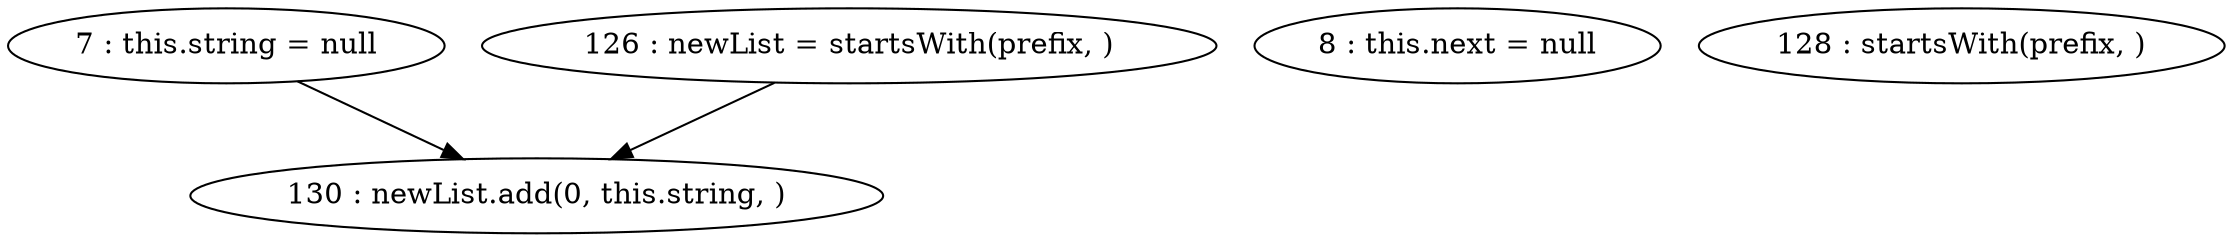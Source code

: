 digraph G {
"7 : this.string = null"
"7 : this.string = null" -> "130 : newList.add(0, this.string, )"
"8 : this.next = null"
"126 : newList = startsWith(prefix, )"
"126 : newList = startsWith(prefix, )" -> "130 : newList.add(0, this.string, )"
"128 : startsWith(prefix, )"
"130 : newList.add(0, this.string, )"
}